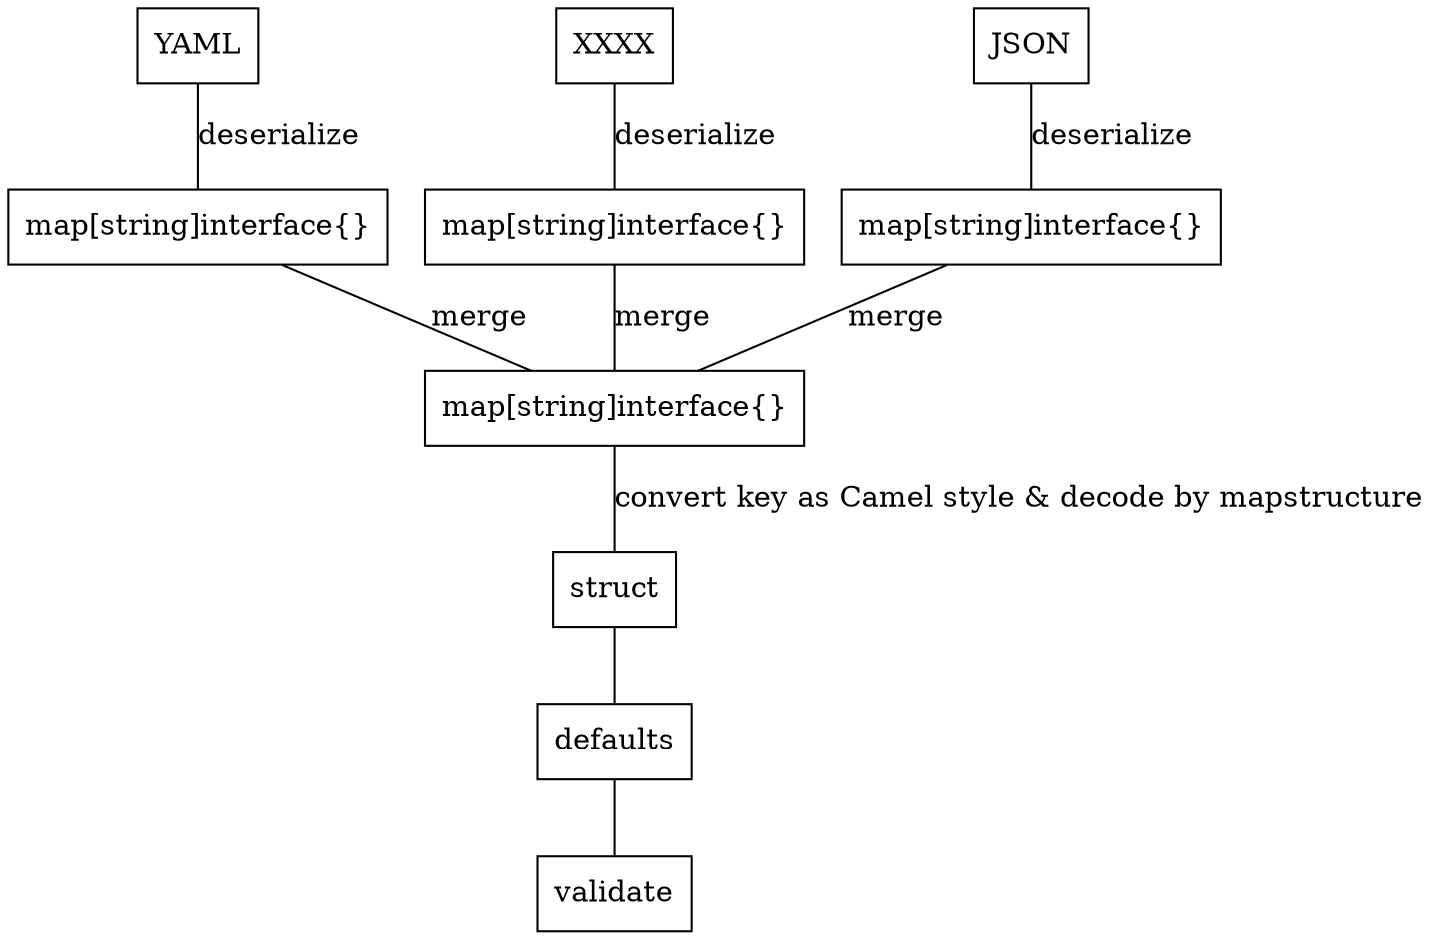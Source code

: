 strict graph {
    node [shape=box];

    JSONDecoded [label="map[string]interface{}"];
    YAMLDecoded [label="map[string]interface{}"];
    XXXXDecoded [label="map[string]interface{}"];
    MAP [label="map[string]interface{}"];

    JSON -- JSONDecoded [label="deserialize"];
    YAML -- YAMLDecoded [label="deserialize"];
    XXXX -- XXXXDecoded [label="deserialize"];

    JSONDecoded -- MAP [label="merge"];
    YAMLDecoded -- MAP [label="merge"];
    XXXXDecoded -- MAP [label="merge"];

    MAP -- struct [label="convert key as Camel style & decode by mapstructure"];

    struct -- defaults;

    defaults -- validate
}